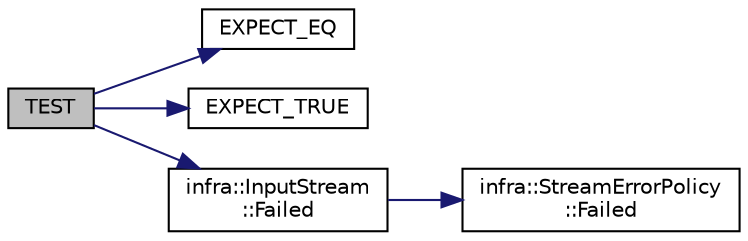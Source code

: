 digraph "TEST"
{
 // INTERACTIVE_SVG=YES
  edge [fontname="Helvetica",fontsize="10",labelfontname="Helvetica",labelfontsize="10"];
  node [fontname="Helvetica",fontsize="10",shape=record];
  rankdir="LR";
  Node30 [label="TEST",height=0.2,width=0.4,color="black", fillcolor="grey75", style="filled", fontcolor="black"];
  Node30 -> Node31 [color="midnightblue",fontsize="10",style="solid",fontname="Helvetica"];
  Node31 [label="EXPECT_EQ",height=0.2,width=0.4,color="black", fillcolor="white", style="filled",URL="$d6/def/_test_json_8cpp.html#a82745227e2f0a8edbb4ae630d88a8e86"];
  Node30 -> Node32 [color="midnightblue",fontsize="10",style="solid",fontname="Helvetica"];
  Node32 [label="EXPECT_TRUE",height=0.2,width=0.4,color="black", fillcolor="white", style="filled",URL="$d6/def/_test_json_8cpp.html#a84dbe6e62bbec23a120a258315c7b6dc"];
  Node30 -> Node33 [color="midnightblue",fontsize="10",style="solid",fontname="Helvetica"];
  Node33 [label="infra::InputStream\l::Failed",height=0.2,width=0.4,color="black", fillcolor="white", style="filled",URL="$db/dda/classinfra_1_1_input_stream.html#ae6c6c4af7669aa70e60847a11ffd8e85"];
  Node33 -> Node34 [color="midnightblue",fontsize="10",style="solid",fontname="Helvetica"];
  Node34 [label="infra::StreamErrorPolicy\l::Failed",height=0.2,width=0.4,color="black", fillcolor="white", style="filled",URL="$d5/d4a/classinfra_1_1_stream_error_policy.html#ac1558d645711dd9685f926115719eb15"];
}
